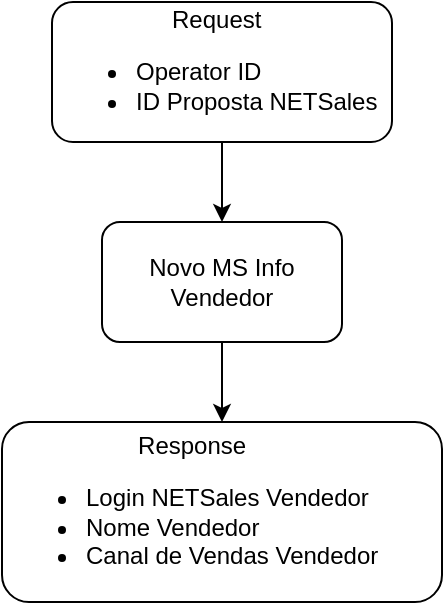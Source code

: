 <mxfile version="24.3.1" type="github">
  <diagram name="Página-1" id="i_zveU26tJmLkz8iWcnO">
    <mxGraphModel dx="1050" dy="522" grid="1" gridSize="10" guides="1" tooltips="1" connect="1" arrows="1" fold="1" page="1" pageScale="1" pageWidth="827" pageHeight="1169" math="0" shadow="0">
      <root>
        <mxCell id="0" />
        <mxCell id="1" parent="0" />
        <mxCell id="ijgL-AuHPJLLjh7tUasi-5" value="" style="edgeStyle=orthogonalEdgeStyle;rounded=0;orthogonalLoop=1;jettySize=auto;html=1;" edge="1" parent="1" source="ijgL-AuHPJLLjh7tUasi-1" target="ijgL-AuHPJLLjh7tUasi-3">
          <mxGeometry relative="1" as="geometry" />
        </mxCell>
        <mxCell id="ijgL-AuHPJLLjh7tUasi-1" value="Novo MS Info Vendedor" style="rounded=1;whiteSpace=wrap;html=1;" vertex="1" parent="1">
          <mxGeometry x="350" y="130" width="120" height="60" as="geometry" />
        </mxCell>
        <mxCell id="ijgL-AuHPJLLjh7tUasi-4" style="edgeStyle=orthogonalEdgeStyle;rounded=0;orthogonalLoop=1;jettySize=auto;html=1;entryX=0.5;entryY=0;entryDx=0;entryDy=0;" edge="1" parent="1" source="ijgL-AuHPJLLjh7tUasi-2" target="ijgL-AuHPJLLjh7tUasi-1">
          <mxGeometry relative="1" as="geometry" />
        </mxCell>
        <mxCell id="ijgL-AuHPJLLjh7tUasi-2" value="&lt;div style=&quot;text-align: center;&quot;&gt;&lt;span style=&quot;background-color: initial;&quot;&gt;Request&lt;/span&gt;&lt;/div&gt;&lt;ul&gt;&lt;li&gt;Operator ID&lt;/li&gt;&lt;li&gt;ID Proposta NETSales&lt;/li&gt;&lt;/ul&gt;" style="rounded=1;whiteSpace=wrap;html=1;align=left;" vertex="1" parent="1">
          <mxGeometry x="325" y="20" width="170" height="70" as="geometry" />
        </mxCell>
        <mxCell id="ijgL-AuHPJLLjh7tUasi-3" value="&lt;div style=&quot;text-align: center;&quot;&gt;&lt;span style=&quot;background-color: initial;&quot;&gt;Response&lt;/span&gt;&lt;/div&gt;&lt;ul&gt;&lt;li&gt;&lt;span style=&quot;background-color: initial;&quot;&gt;Login NETSales Vendedor&lt;/span&gt;&lt;/li&gt;&lt;li&gt;&lt;span style=&quot;background-color: initial;&quot;&gt;Nome Vendedor&lt;/span&gt;&lt;/li&gt;&lt;li&gt;&lt;span style=&quot;background-color: initial;&quot;&gt;Canal de Vendas Vendedor&lt;/span&gt;&lt;/li&gt;&lt;/ul&gt;" style="rounded=1;whiteSpace=wrap;html=1;align=left;" vertex="1" parent="1">
          <mxGeometry x="300" y="230" width="220" height="90" as="geometry" />
        </mxCell>
      </root>
    </mxGraphModel>
  </diagram>
</mxfile>

